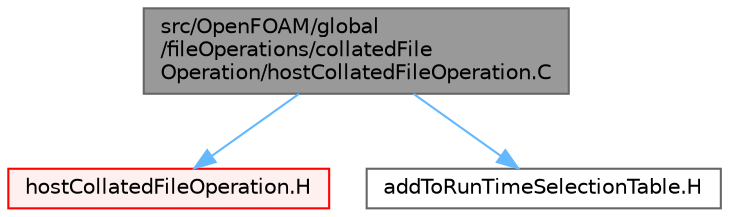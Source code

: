 digraph "src/OpenFOAM/global/fileOperations/collatedFileOperation/hostCollatedFileOperation.C"
{
 // LATEX_PDF_SIZE
  bgcolor="transparent";
  edge [fontname=Helvetica,fontsize=10,labelfontname=Helvetica,labelfontsize=10];
  node [fontname=Helvetica,fontsize=10,shape=box,height=0.2,width=0.4];
  Node1 [id="Node000001",label="src/OpenFOAM/global\l/fileOperations/collatedFile\lOperation/hostCollatedFileOperation.C",height=0.2,width=0.4,color="gray40", fillcolor="grey60", style="filled", fontcolor="black",tooltip=" "];
  Node1 -> Node2 [id="edge1_Node000001_Node000002",color="steelblue1",style="solid",tooltip=" "];
  Node2 [id="Node000002",label="hostCollatedFileOperation.H",height=0.2,width=0.4,color="red", fillcolor="#FFF0F0", style="filled",URL="$hostCollatedFileOperation_8H.html",tooltip=" "];
  Node1 -> Node181 [id="edge2_Node000001_Node000181",color="steelblue1",style="solid",tooltip=" "];
  Node181 [id="Node000181",label="addToRunTimeSelectionTable.H",height=0.2,width=0.4,color="grey40", fillcolor="white", style="filled",URL="$addToRunTimeSelectionTable_8H.html",tooltip="Macros for easy insertion into run-time selection tables."];
}
